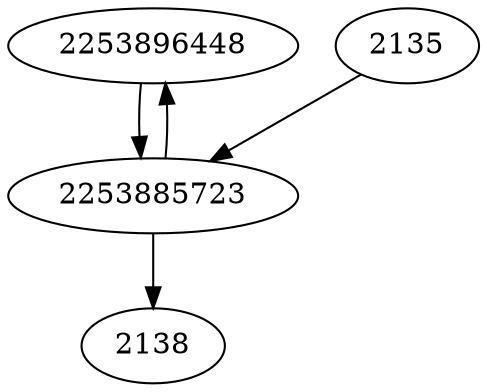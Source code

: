 strict digraph  {
2253896448;
2138;
2253885723;
2135;
2253896448 -> 2253885723;
2253885723 -> 2253896448;
2253885723 -> 2138;
2135 -> 2253885723;
}
